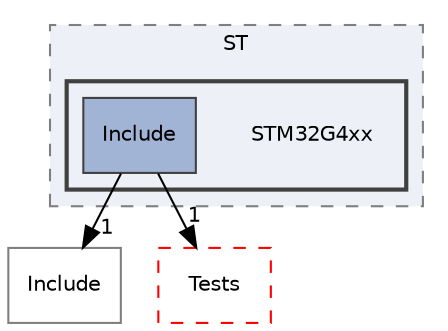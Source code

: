 digraph "C:/Users/Topuz/STM32CubeIDE/workspace_1.6.0/ESP8266-TCP-IP/ESP8266-TCP/Drivers/CMSIS/Device/ST/STM32G4xx"
{
 // LATEX_PDF_SIZE
  edge [fontname="Helvetica",fontsize="10",labelfontname="Helvetica",labelfontsize="10"];
  node [fontname="Helvetica",fontsize="10",shape=record];
  compound=true
  subgraph clusterdir_b927867d2631adbc68af569058d42335 {
    graph [ bgcolor="#edf0f7", pencolor="grey50", style="filled,dashed,", label="ST", fontname="Helvetica", fontsize="10", URL="dir_b927867d2631adbc68af569058d42335.html"]
  subgraph clusterdir_212af06cfec819185c89de76cdaf7247 {
    graph [ bgcolor="#edf0f7", pencolor="grey25", style="filled,bold,", label="", fontname="Helvetica", fontsize="10", URL="dir_212af06cfec819185c89de76cdaf7247.html"]
    dir_212af06cfec819185c89de76cdaf7247 [shape=plaintext, label="STM32G4xx"];
  dir_114d65273a97b9449a7df9720bf1695e [shape=box, label="Include", style="filled,", fillcolor="#a2b4d6", color="grey25", URL="dir_114d65273a97b9449a7df9720bf1695e.html"];
  }
  }
  dir_6ec1c020c42f5190e871099157064ee9 [shape=box, label="Include", style="", fillcolor="#edf0f7", color="grey50", URL="dir_6ec1c020c42f5190e871099157064ee9.html"];
  dir_93a4f2ba67183dd39967c0f948e3c2fb [shape=box, label="Tests", style="dashed,", fillcolor="#edf0f7", color="red", URL="dir_93a4f2ba67183dd39967c0f948e3c2fb.html"];
  dir_114d65273a97b9449a7df9720bf1695e->dir_6ec1c020c42f5190e871099157064ee9 [headlabel="1", labeldistance=1.5 headhref="dir_000019_000020.html"];
  dir_114d65273a97b9449a7df9720bf1695e->dir_93a4f2ba67183dd39967c0f948e3c2fb [headlabel="1", labeldistance=1.5 headhref="dir_000019_000043.html"];
}
